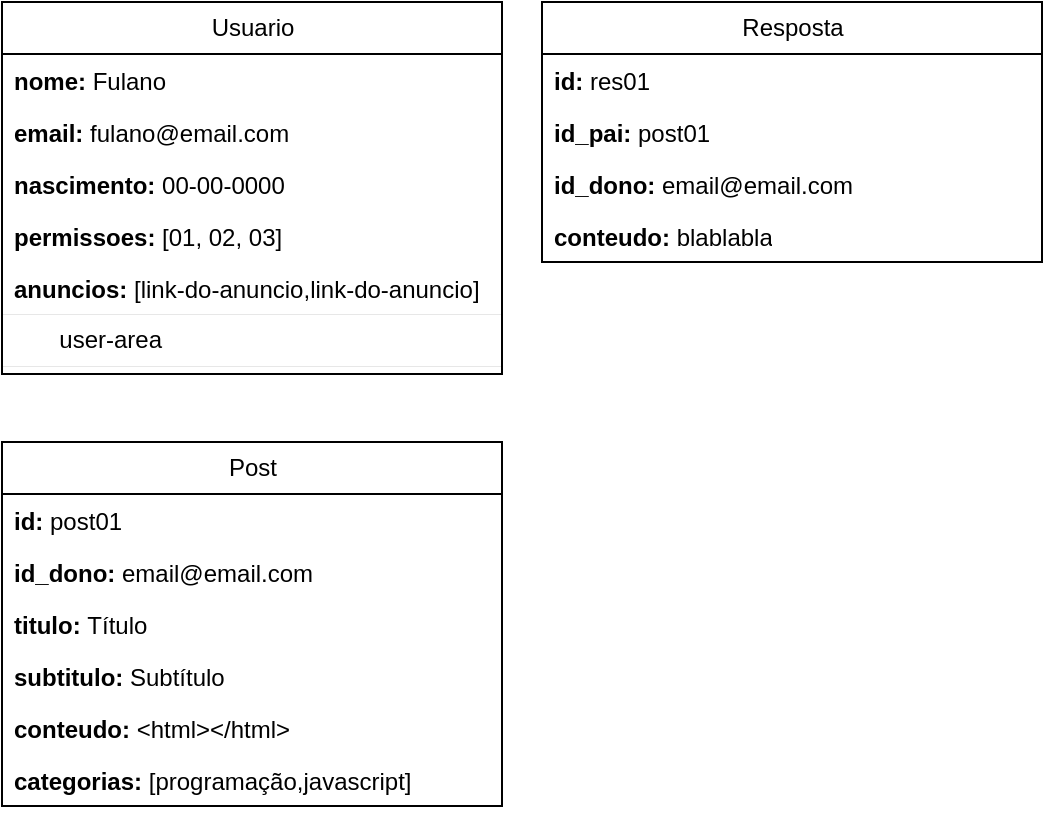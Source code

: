 <mxfile>
    <diagram id="SlQCMbPE0cquozN6VP6S" name="Page-1">
        <mxGraphModel dx="496" dy="495" grid="1" gridSize="10" guides="1" tooltips="1" connect="1" arrows="1" fold="1" page="1" pageScale="1" pageWidth="850" pageHeight="1100" math="0" shadow="0">
            <root>
                <mxCell id="0"/>
                <mxCell id="1" parent="0"/>
                <mxCell id="2" value="Usuario" style="swimlane;fontStyle=0;childLayout=stackLayout;horizontal=1;startSize=26;fillColor=none;horizontalStack=0;resizeParent=1;resizeParentMax=0;resizeLast=0;collapsible=1;marginBottom=0;html=1;" parent="1" vertex="1">
                    <mxGeometry x="130" y="250" width="250" height="186" as="geometry"/>
                </mxCell>
                <mxCell id="3" value="&lt;b&gt;nome:&lt;/b&gt; Fulano" style="text;strokeColor=none;fillColor=none;align=left;verticalAlign=top;spacingLeft=4;spacingRight=4;overflow=hidden;rotatable=0;points=[[0,0.5],[1,0.5]];portConstraint=eastwest;whiteSpace=wrap;html=1;" parent="2" vertex="1">
                    <mxGeometry y="26" width="250" height="26" as="geometry"/>
                </mxCell>
                <mxCell id="4" value="&lt;b&gt;email:&lt;/b&gt; fulano@email.com" style="text;strokeColor=none;fillColor=none;align=left;verticalAlign=top;spacingLeft=4;spacingRight=4;overflow=hidden;rotatable=0;points=[[0,0.5],[1,0.5]];portConstraint=eastwest;whiteSpace=wrap;html=1;" parent="2" vertex="1">
                    <mxGeometry y="52" width="250" height="26" as="geometry"/>
                </mxCell>
                <mxCell id="5" value="&lt;b&gt;nascimento:&lt;/b&gt; 00-00-0000" style="text;strokeColor=none;fillColor=none;align=left;verticalAlign=top;spacingLeft=4;spacingRight=4;overflow=hidden;rotatable=0;points=[[0,0.5],[1,0.5]];portConstraint=eastwest;whiteSpace=wrap;html=1;" parent="2" vertex="1">
                    <mxGeometry y="78" width="250" height="26" as="geometry"/>
                </mxCell>
                <mxCell id="10" value="&lt;b&gt;permissoes:&lt;/b&gt;&amp;nbsp;[01, 02, 03]" style="text;strokeColor=none;fillColor=none;align=left;verticalAlign=top;spacingLeft=4;spacingRight=4;overflow=hidden;rotatable=0;points=[[0,0.5],[1,0.5]];portConstraint=eastwest;whiteSpace=wrap;html=1;" parent="2" vertex="1">
                    <mxGeometry y="104" width="250" height="26" as="geometry"/>
                </mxCell>
                <mxCell id="11" value="&lt;b&gt;anuncios: &lt;/b&gt;[link-do-anuncio,link-do-anuncio]" style="text;strokeColor=none;fillColor=none;align=left;verticalAlign=top;spacingLeft=4;spacingRight=4;overflow=hidden;rotatable=0;points=[[0,0.5],[1,0.5]];portConstraint=eastwest;whiteSpace=wrap;html=1;" parent="2" vertex="1">
                    <mxGeometry y="130" width="250" height="26" as="geometry"/>
                </mxCell>
                <mxCell id="6" value="&lt;span style=&quot;white-space: pre;&quot;&gt;&#9;&lt;/span&gt;user-area" style="swimlane;fontStyle=0;childLayout=stackLayout;horizontal=1;startSize=26;fillColor=none;horizontalStack=0;resizeParent=1;resizeParentMax=0;resizeLast=0;collapsible=1;marginBottom=0;html=1;strokeWidth=0;align=left;" parent="2" vertex="1" collapsed="1">
                    <mxGeometry y="156" width="250" height="30" as="geometry">
                        <mxRectangle y="156" width="250" height="78" as="alternateBounds"/>
                    </mxGeometry>
                </mxCell>
                <mxCell id="7" value="&lt;b&gt;&lt;span style=&quot;white-space: pre;&quot;&gt;&#9;&lt;/span&gt;user-id: &lt;/b&gt;asdgrg-sfrarh-tthhf" style="text;strokeColor=none;fillColor=none;align=left;verticalAlign=top;spacingLeft=4;spacingRight=4;overflow=hidden;rotatable=0;points=[[0,0.5],[1,0.5]];portConstraint=eastwest;whiteSpace=wrap;html=1;" parent="6" vertex="1">
                    <mxGeometry y="26" width="250" height="26" as="geometry"/>
                </mxCell>
                <mxCell id="8" value="&lt;b&gt;&lt;span style=&quot;white-space: pre;&quot;&gt;&#9;&lt;/span&gt;password: &lt;/b&gt;sfarwwrgr" style="text;strokeColor=none;fillColor=none;align=left;verticalAlign=top;spacingLeft=4;spacingRight=4;overflow=hidden;rotatable=0;points=[[0,0.5],[1,0.5]];portConstraint=eastwest;whiteSpace=wrap;html=1;" parent="6" vertex="1">
                    <mxGeometry y="52" width="250" height="26" as="geometry"/>
                </mxCell>
                <mxCell id="12" value="Post" style="swimlane;fontStyle=0;childLayout=stackLayout;horizontal=1;startSize=26;fillColor=none;horizontalStack=0;resizeParent=1;resizeParentMax=0;resizeLast=0;collapsible=1;marginBottom=0;html=1;" parent="1" vertex="1">
                    <mxGeometry x="130" y="470" width="250" height="182" as="geometry"/>
                </mxCell>
                <mxCell id="16" value="&lt;b&gt;id:&lt;/b&gt;&amp;nbsp;post01" style="text;strokeColor=none;fillColor=none;align=left;verticalAlign=top;spacingLeft=4;spacingRight=4;overflow=hidden;rotatable=0;points=[[0,0.5],[1,0.5]];portConstraint=eastwest;whiteSpace=wrap;html=1;" parent="12" vertex="1">
                    <mxGeometry y="26" width="250" height="26" as="geometry"/>
                </mxCell>
                <mxCell id="26" value="&lt;b&gt;id_dono:&lt;/b&gt;&amp;nbsp;email@email.com" style="text;strokeColor=none;fillColor=none;align=left;verticalAlign=top;spacingLeft=4;spacingRight=4;overflow=hidden;rotatable=0;points=[[0,0.5],[1,0.5]];portConstraint=eastwest;whiteSpace=wrap;html=1;" vertex="1" parent="12">
                    <mxGeometry y="52" width="250" height="26" as="geometry"/>
                </mxCell>
                <mxCell id="13" value="&lt;b&gt;titulo:&lt;/b&gt;&amp;nbsp;Título" style="text;strokeColor=none;fillColor=none;align=left;verticalAlign=top;spacingLeft=4;spacingRight=4;overflow=hidden;rotatable=0;points=[[0,0.5],[1,0.5]];portConstraint=eastwest;whiteSpace=wrap;html=1;" parent="12" vertex="1">
                    <mxGeometry y="78" width="250" height="26" as="geometry"/>
                </mxCell>
                <mxCell id="14" value="&lt;b&gt;subtitulo:&lt;/b&gt;&amp;nbsp;Subtítulo" style="text;strokeColor=none;fillColor=none;align=left;verticalAlign=top;spacingLeft=4;spacingRight=4;overflow=hidden;rotatable=0;points=[[0,0.5],[1,0.5]];portConstraint=eastwest;whiteSpace=wrap;html=1;" parent="12" vertex="1">
                    <mxGeometry y="104" width="250" height="26" as="geometry"/>
                </mxCell>
                <mxCell id="15" value="&lt;b&gt;conteudo:&lt;/b&gt;&amp;nbsp;&amp;lt;html&amp;gt;&amp;lt;/html&amp;gt;" style="text;strokeColor=none;fillColor=none;align=left;verticalAlign=top;spacingLeft=4;spacingRight=4;overflow=hidden;rotatable=0;points=[[0,0.5],[1,0.5]];portConstraint=eastwest;whiteSpace=wrap;html=1;" parent="12" vertex="1">
                    <mxGeometry y="130" width="250" height="26" as="geometry"/>
                </mxCell>
                <mxCell id="17" value="&lt;b&gt;categorias: &lt;/b&gt;[programação,javascript]" style="text;strokeColor=none;fillColor=none;align=left;verticalAlign=top;spacingLeft=4;spacingRight=4;overflow=hidden;rotatable=0;points=[[0,0.5],[1,0.5]];portConstraint=eastwest;whiteSpace=wrap;html=1;" parent="12" vertex="1">
                    <mxGeometry y="156" width="250" height="26" as="geometry"/>
                </mxCell>
                <mxCell id="20" value="Resposta" style="swimlane;fontStyle=0;childLayout=stackLayout;horizontal=1;startSize=26;fillColor=none;horizontalStack=0;resizeParent=1;resizeParentMax=0;resizeLast=0;collapsible=1;marginBottom=0;html=1;" vertex="1" parent="1">
                    <mxGeometry x="400" y="250" width="250" height="130" as="geometry"/>
                </mxCell>
                <mxCell id="21" value="&lt;b&gt;id:&lt;/b&gt;&amp;nbsp;res01" style="text;strokeColor=none;fillColor=none;align=left;verticalAlign=top;spacingLeft=4;spacingRight=4;overflow=hidden;rotatable=0;points=[[0,0.5],[1,0.5]];portConstraint=eastwest;whiteSpace=wrap;html=1;" vertex="1" parent="20">
                    <mxGeometry y="26" width="250" height="26" as="geometry"/>
                </mxCell>
                <mxCell id="22" value="&lt;b&gt;id_pai:&lt;/b&gt;&amp;nbsp;post01" style="text;strokeColor=none;fillColor=none;align=left;verticalAlign=top;spacingLeft=4;spacingRight=4;overflow=hidden;rotatable=0;points=[[0,0.5],[1,0.5]];portConstraint=eastwest;whiteSpace=wrap;html=1;" vertex="1" parent="20">
                    <mxGeometry y="52" width="250" height="26" as="geometry"/>
                </mxCell>
                <mxCell id="23" value="&lt;b&gt;id_dono:&lt;/b&gt;&amp;nbsp;email@email.com" style="text;strokeColor=none;fillColor=none;align=left;verticalAlign=top;spacingLeft=4;spacingRight=4;overflow=hidden;rotatable=0;points=[[0,0.5],[1,0.5]];portConstraint=eastwest;whiteSpace=wrap;html=1;" vertex="1" parent="20">
                    <mxGeometry y="78" width="250" height="26" as="geometry"/>
                </mxCell>
                <mxCell id="24" value="&lt;b&gt;conteudo:&lt;/b&gt;&amp;nbsp;blablabla" style="text;strokeColor=none;fillColor=none;align=left;verticalAlign=top;spacingLeft=4;spacingRight=4;overflow=hidden;rotatable=0;points=[[0,0.5],[1,0.5]];portConstraint=eastwest;whiteSpace=wrap;html=1;" vertex="1" parent="20">
                    <mxGeometry y="104" width="250" height="26" as="geometry"/>
                </mxCell>
            </root>
        </mxGraphModel>
    </diagram>
</mxfile>